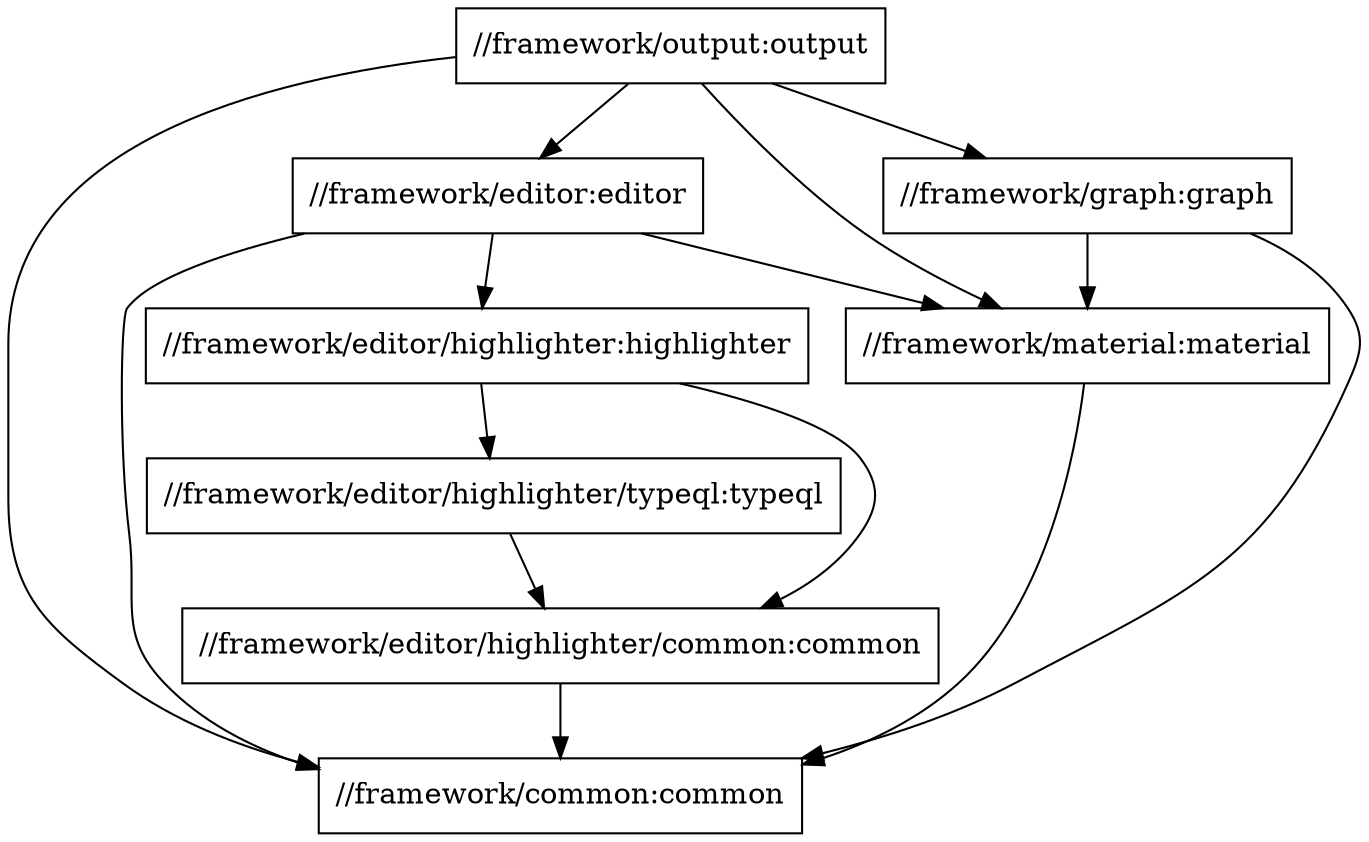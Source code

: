 digraph mygraph {
    node [shape = box];
    "//framework/output:output"
    "//framework/output:output" -> "//framework/common:common"
    "//framework/output:output" -> "//framework/editor:editor"
    "//framework/output:output" -> "//framework/graph:graph"
    "//framework/output:output" -> "//framework/material:material"
    "//framework/editor:editor"
    "//framework/editor:editor" -> "//framework/common:common"
    "//framework/editor:editor" -> "//framework/editor/highlighter:highlighter"
    "//framework/editor:editor" -> "//framework/material:material"
    "//framework/editor/highlighter:highlighter"
    "//framework/editor/highlighter:highlighter" -> "//framework/editor/highlighter/common:common"
    "//framework/editor/highlighter:highlighter" -> "//framework/editor/highlighter/typeql:typeql"
    "//framework/editor/highlighter/typeql:typeql"
    "//framework/editor/highlighter/typeql:typeql" -> "//framework/editor/highlighter/common:common"
    "//framework/editor/highlighter/common:common"
    "//framework/editor/highlighter/common:common" -> "//framework/common:common"
    "//framework/graph:graph"
    "//framework/graph:graph" -> "//framework/common:common"
    "//framework/graph:graph" -> "//framework/material:material"
    "//framework/material:material"
    "//framework/material:material" -> "//framework/common:common"
    "//framework/common:common"
}
